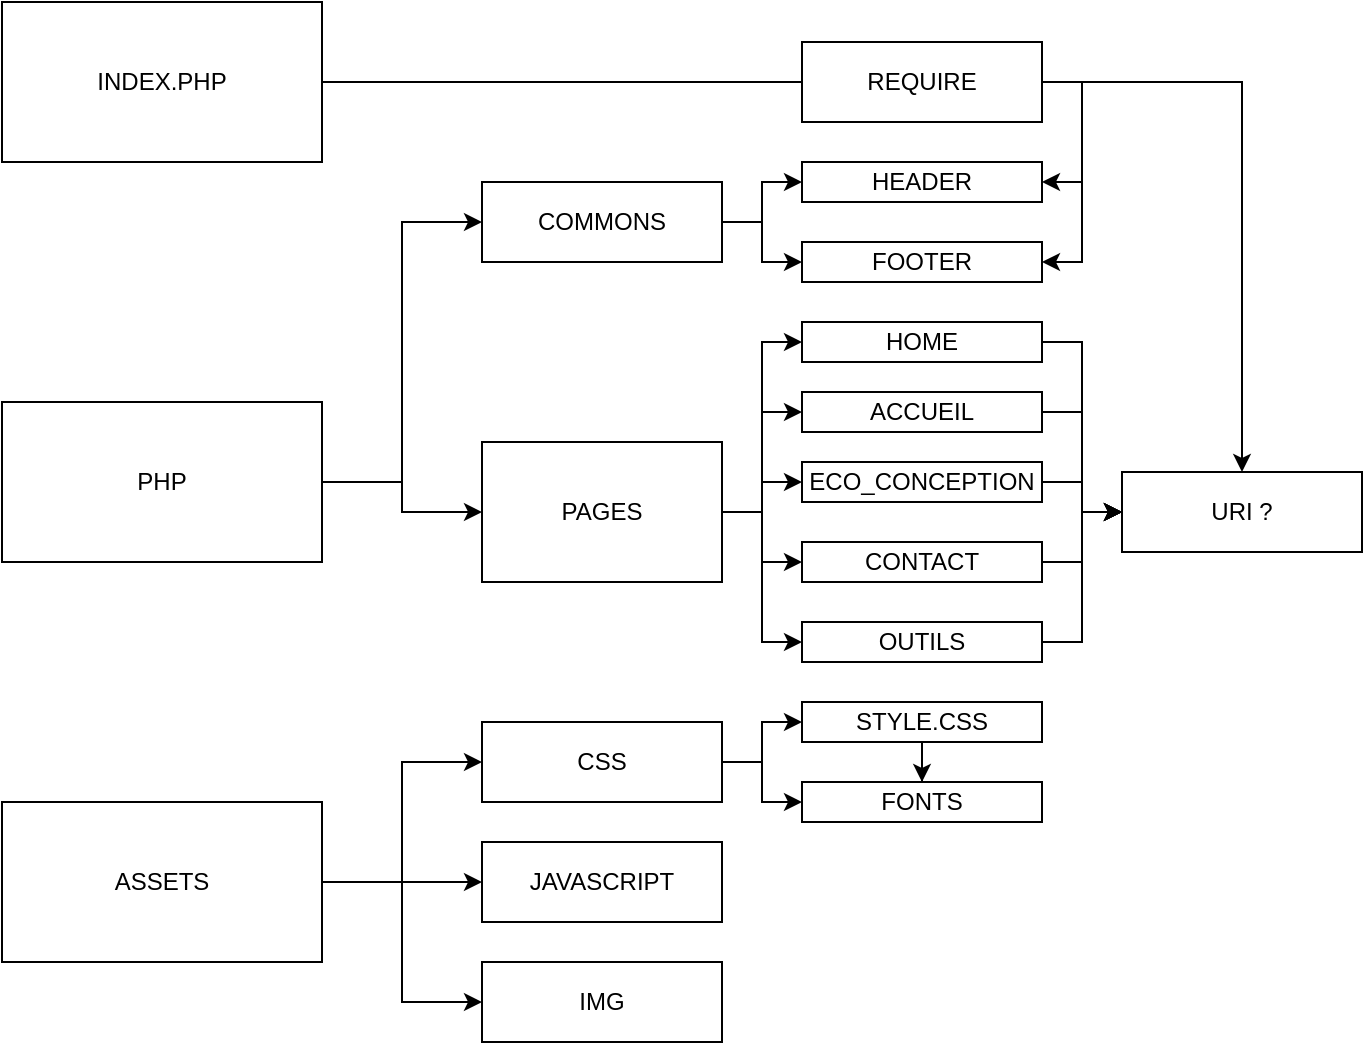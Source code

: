 <mxfile version="14.6.1" type="github">
  <diagram id="prtHgNgQTEPvFCAcTncT" name="Page-1">
    <mxGraphModel dx="981" dy="486" grid="1" gridSize="10" guides="1" tooltips="1" connect="0" arrows="1" fold="1" page="1" pageScale="1" pageWidth="827" pageHeight="600" math="0" shadow="0">
      <root>
        <object label="" id="0">
          <mxCell />
        </object>
        <mxCell id="1" parent="0" />
        <mxCell id="_ItUTuPJGDLVoHyRw4bW-52" style="edgeStyle=orthogonalEdgeStyle;rounded=0;orthogonalLoop=1;jettySize=auto;html=1;entryX=0.5;entryY=0;entryDx=0;entryDy=0;" edge="1" parent="1" source="_ItUTuPJGDLVoHyRw4bW-1" target="_ItUTuPJGDLVoHyRw4bW-45">
          <mxGeometry relative="1" as="geometry" />
        </mxCell>
        <mxCell id="_ItUTuPJGDLVoHyRw4bW-56" style="edgeStyle=orthogonalEdgeStyle;rounded=0;orthogonalLoop=1;jettySize=auto;html=1;entryX=1;entryY=0.5;entryDx=0;entryDy=0;" edge="1" parent="1" source="_ItUTuPJGDLVoHyRw4bW-1" target="_ItUTuPJGDLVoHyRw4bW-25">
          <mxGeometry relative="1" as="geometry" />
        </mxCell>
        <mxCell id="_ItUTuPJGDLVoHyRw4bW-57" style="edgeStyle=orthogonalEdgeStyle;rounded=0;orthogonalLoop=1;jettySize=auto;html=1;entryX=1;entryY=0.5;entryDx=0;entryDy=0;" edge="1" parent="1" source="_ItUTuPJGDLVoHyRw4bW-1" target="_ItUTuPJGDLVoHyRw4bW-26">
          <mxGeometry relative="1" as="geometry" />
        </mxCell>
        <mxCell id="_ItUTuPJGDLVoHyRw4bW-1" value="INDEX.PHP" style="rounded=0;whiteSpace=wrap;html=1;" vertex="1" parent="1">
          <mxGeometry x="40" y="480" width="160" height="80" as="geometry" />
        </mxCell>
        <mxCell id="_ItUTuPJGDLVoHyRw4bW-15" style="edgeStyle=orthogonalEdgeStyle;rounded=0;orthogonalLoop=1;jettySize=auto;html=1;entryX=0;entryY=0.5;entryDx=0;entryDy=0;" edge="1" parent="1" source="_ItUTuPJGDLVoHyRw4bW-2" target="_ItUTuPJGDLVoHyRw4bW-10">
          <mxGeometry relative="1" as="geometry" />
        </mxCell>
        <mxCell id="_ItUTuPJGDLVoHyRw4bW-16" style="edgeStyle=orthogonalEdgeStyle;rounded=0;orthogonalLoop=1;jettySize=auto;html=1;entryX=0;entryY=0.5;entryDx=0;entryDy=0;" edge="1" parent="1" source="_ItUTuPJGDLVoHyRw4bW-2" target="_ItUTuPJGDLVoHyRw4bW-9">
          <mxGeometry relative="1" as="geometry" />
        </mxCell>
        <mxCell id="_ItUTuPJGDLVoHyRw4bW-2" value="PHP" style="rounded=0;whiteSpace=wrap;html=1;" vertex="1" parent="1">
          <mxGeometry x="40" y="680" width="160" height="80" as="geometry" />
        </mxCell>
        <mxCell id="_ItUTuPJGDLVoHyRw4bW-12" style="edgeStyle=orthogonalEdgeStyle;rounded=0;orthogonalLoop=1;jettySize=auto;html=1;entryX=0;entryY=0.5;entryDx=0;entryDy=0;" edge="1" parent="1" source="_ItUTuPJGDLVoHyRw4bW-3" target="_ItUTuPJGDLVoHyRw4bW-5">
          <mxGeometry relative="1" as="geometry">
            <Array as="points">
              <mxPoint x="240" y="920" />
              <mxPoint x="240" y="860" />
            </Array>
          </mxGeometry>
        </mxCell>
        <mxCell id="_ItUTuPJGDLVoHyRw4bW-13" style="edgeStyle=orthogonalEdgeStyle;rounded=0;orthogonalLoop=1;jettySize=auto;html=1;entryX=0;entryY=0.5;entryDx=0;entryDy=0;" edge="1" parent="1" source="_ItUTuPJGDLVoHyRw4bW-3" target="_ItUTuPJGDLVoHyRw4bW-6">
          <mxGeometry relative="1" as="geometry" />
        </mxCell>
        <mxCell id="_ItUTuPJGDLVoHyRw4bW-14" style="edgeStyle=orthogonalEdgeStyle;rounded=0;orthogonalLoop=1;jettySize=auto;html=1;entryX=0;entryY=0.5;entryDx=0;entryDy=0;" edge="1" parent="1" source="_ItUTuPJGDLVoHyRw4bW-3" target="_ItUTuPJGDLVoHyRw4bW-7">
          <mxGeometry relative="1" as="geometry" />
        </mxCell>
        <mxCell id="_ItUTuPJGDLVoHyRw4bW-3" value="ASSETS" style="rounded=0;whiteSpace=wrap;html=1;" vertex="1" parent="1">
          <mxGeometry x="40" y="880" width="160" height="80" as="geometry" />
        </mxCell>
        <mxCell id="_ItUTuPJGDLVoHyRw4bW-20" style="edgeStyle=orthogonalEdgeStyle;rounded=0;orthogonalLoop=1;jettySize=auto;html=1;entryX=0;entryY=0.5;entryDx=0;entryDy=0;" edge="1" parent="1" source="_ItUTuPJGDLVoHyRw4bW-5" target="_ItUTuPJGDLVoHyRw4bW-17">
          <mxGeometry relative="1" as="geometry" />
        </mxCell>
        <mxCell id="_ItUTuPJGDLVoHyRw4bW-21" style="edgeStyle=orthogonalEdgeStyle;rounded=0;orthogonalLoop=1;jettySize=auto;html=1;entryX=0;entryY=0.5;entryDx=0;entryDy=0;" edge="1" parent="1" source="_ItUTuPJGDLVoHyRw4bW-5" target="_ItUTuPJGDLVoHyRw4bW-18">
          <mxGeometry relative="1" as="geometry" />
        </mxCell>
        <mxCell id="_ItUTuPJGDLVoHyRw4bW-5" value="CSS" style="rounded=0;whiteSpace=wrap;html=1;" vertex="1" parent="1">
          <mxGeometry x="280" y="840" width="120" height="40" as="geometry" />
        </mxCell>
        <mxCell id="_ItUTuPJGDLVoHyRw4bW-6" value="JAVASCRIPT" style="rounded=0;whiteSpace=wrap;html=1;" vertex="1" parent="1">
          <mxGeometry x="280" y="900" width="120" height="40" as="geometry" />
        </mxCell>
        <mxCell id="_ItUTuPJGDLVoHyRw4bW-7" value="IMG" style="rounded=0;whiteSpace=wrap;html=1;" vertex="1" parent="1">
          <mxGeometry x="280" y="960" width="120" height="40" as="geometry" />
        </mxCell>
        <mxCell id="_ItUTuPJGDLVoHyRw4bW-29" style="edgeStyle=orthogonalEdgeStyle;rounded=0;orthogonalLoop=1;jettySize=auto;html=1;entryX=0;entryY=0.5;entryDx=0;entryDy=0;" edge="1" parent="1" source="_ItUTuPJGDLVoHyRw4bW-9" target="_ItUTuPJGDLVoHyRw4bW-25">
          <mxGeometry relative="1" as="geometry" />
        </mxCell>
        <mxCell id="_ItUTuPJGDLVoHyRw4bW-30" style="edgeStyle=orthogonalEdgeStyle;rounded=0;orthogonalLoop=1;jettySize=auto;html=1;entryX=0;entryY=0.5;entryDx=0;entryDy=0;" edge="1" parent="1" source="_ItUTuPJGDLVoHyRw4bW-9" target="_ItUTuPJGDLVoHyRw4bW-26">
          <mxGeometry relative="1" as="geometry" />
        </mxCell>
        <mxCell id="_ItUTuPJGDLVoHyRw4bW-9" value="COMMONS" style="rounded=0;whiteSpace=wrap;html=1;" vertex="1" parent="1">
          <mxGeometry x="280" y="570" width="120" height="40" as="geometry" />
        </mxCell>
        <mxCell id="_ItUTuPJGDLVoHyRw4bW-40" style="edgeStyle=orthogonalEdgeStyle;rounded=0;orthogonalLoop=1;jettySize=auto;html=1;entryX=0;entryY=0.5;entryDx=0;entryDy=0;" edge="1" parent="1" source="_ItUTuPJGDLVoHyRw4bW-10" target="_ItUTuPJGDLVoHyRw4bW-39">
          <mxGeometry relative="1" as="geometry" />
        </mxCell>
        <mxCell id="_ItUTuPJGDLVoHyRw4bW-41" style="edgeStyle=orthogonalEdgeStyle;rounded=0;orthogonalLoop=1;jettySize=auto;html=1;entryX=0;entryY=0.5;entryDx=0;entryDy=0;entryPerimeter=0;" edge="1" parent="1" source="_ItUTuPJGDLVoHyRw4bW-10" target="_ItUTuPJGDLVoHyRw4bW-31">
          <mxGeometry relative="1" as="geometry" />
        </mxCell>
        <mxCell id="_ItUTuPJGDLVoHyRw4bW-42" style="edgeStyle=orthogonalEdgeStyle;rounded=0;orthogonalLoop=1;jettySize=auto;html=1;entryX=0;entryY=0.5;entryDx=0;entryDy=0;" edge="1" parent="1" source="_ItUTuPJGDLVoHyRw4bW-10" target="_ItUTuPJGDLVoHyRw4bW-34">
          <mxGeometry relative="1" as="geometry" />
        </mxCell>
        <mxCell id="_ItUTuPJGDLVoHyRw4bW-43" style="edgeStyle=orthogonalEdgeStyle;rounded=0;orthogonalLoop=1;jettySize=auto;html=1;entryX=0;entryY=0.5;entryDx=0;entryDy=0;" edge="1" parent="1" source="_ItUTuPJGDLVoHyRw4bW-10" target="_ItUTuPJGDLVoHyRw4bW-35">
          <mxGeometry relative="1" as="geometry" />
        </mxCell>
        <mxCell id="_ItUTuPJGDLVoHyRw4bW-44" style="edgeStyle=orthogonalEdgeStyle;rounded=0;orthogonalLoop=1;jettySize=auto;html=1;entryX=0;entryY=0.5;entryDx=0;entryDy=0;" edge="1" parent="1" source="_ItUTuPJGDLVoHyRw4bW-10" target="_ItUTuPJGDLVoHyRw4bW-38">
          <mxGeometry relative="1" as="geometry" />
        </mxCell>
        <mxCell id="_ItUTuPJGDLVoHyRw4bW-10" value="PAGES" style="rounded=0;whiteSpace=wrap;html=1;" vertex="1" parent="1">
          <mxGeometry x="280" y="700" width="120" height="70" as="geometry" />
        </mxCell>
        <mxCell id="_ItUTuPJGDLVoHyRw4bW-24" style="edgeStyle=orthogonalEdgeStyle;rounded=0;orthogonalLoop=1;jettySize=auto;html=1;" edge="1" parent="1" source="_ItUTuPJGDLVoHyRw4bW-17" target="_ItUTuPJGDLVoHyRw4bW-18">
          <mxGeometry relative="1" as="geometry" />
        </mxCell>
        <mxCell id="_ItUTuPJGDLVoHyRw4bW-17" value="STYLE.CSS" style="rounded=0;whiteSpace=wrap;html=1;" vertex="1" parent="1">
          <mxGeometry x="440" y="830" width="120" height="20" as="geometry" />
        </mxCell>
        <mxCell id="_ItUTuPJGDLVoHyRw4bW-18" value="FONTS" style="rounded=0;whiteSpace=wrap;html=1;" vertex="1" parent="1">
          <mxGeometry x="440" y="870" width="120" height="20" as="geometry" />
        </mxCell>
        <mxCell id="_ItUTuPJGDLVoHyRw4bW-25" value="HEADER" style="rounded=0;whiteSpace=wrap;html=1;" vertex="1" parent="1">
          <mxGeometry x="440" y="560" width="120" height="20" as="geometry" />
        </mxCell>
        <mxCell id="_ItUTuPJGDLVoHyRw4bW-26" value="FOOTER" style="rounded=0;whiteSpace=wrap;html=1;" vertex="1" parent="1">
          <mxGeometry x="440" y="600" width="120" height="20" as="geometry" />
        </mxCell>
        <mxCell id="_ItUTuPJGDLVoHyRw4bW-47" style="edgeStyle=orthogonalEdgeStyle;rounded=0;orthogonalLoop=1;jettySize=auto;html=1;entryX=0;entryY=0.5;entryDx=0;entryDy=0;" edge="1" parent="1" source="_ItUTuPJGDLVoHyRw4bW-31" target="_ItUTuPJGDLVoHyRw4bW-45">
          <mxGeometry relative="1" as="geometry" />
        </mxCell>
        <mxCell id="_ItUTuPJGDLVoHyRw4bW-31" value="ACCUEIL" style="rounded=0;whiteSpace=wrap;html=1;" vertex="1" parent="1">
          <mxGeometry x="440" y="675" width="120" height="20" as="geometry" />
        </mxCell>
        <mxCell id="_ItUTuPJGDLVoHyRw4bW-48" style="edgeStyle=orthogonalEdgeStyle;rounded=0;orthogonalLoop=1;jettySize=auto;html=1;entryX=0;entryY=0.5;entryDx=0;entryDy=0;" edge="1" parent="1" source="_ItUTuPJGDLVoHyRw4bW-34" target="_ItUTuPJGDLVoHyRw4bW-45">
          <mxGeometry relative="1" as="geometry" />
        </mxCell>
        <mxCell id="_ItUTuPJGDLVoHyRw4bW-34" value="ECO_CONCEPTION" style="rounded=0;whiteSpace=wrap;html=1;" vertex="1" parent="1">
          <mxGeometry x="440" y="710" width="120" height="20" as="geometry" />
        </mxCell>
        <mxCell id="_ItUTuPJGDLVoHyRw4bW-49" style="edgeStyle=orthogonalEdgeStyle;rounded=0;orthogonalLoop=1;jettySize=auto;html=1;entryX=0;entryY=0.5;entryDx=0;entryDy=0;" edge="1" parent="1" source="_ItUTuPJGDLVoHyRw4bW-35" target="_ItUTuPJGDLVoHyRw4bW-45">
          <mxGeometry relative="1" as="geometry" />
        </mxCell>
        <mxCell id="_ItUTuPJGDLVoHyRw4bW-35" value="CONTACT" style="rounded=0;whiteSpace=wrap;html=1;" vertex="1" parent="1">
          <mxGeometry x="440" y="750" width="120" height="20" as="geometry" />
        </mxCell>
        <mxCell id="_ItUTuPJGDLVoHyRw4bW-51" style="edgeStyle=orthogonalEdgeStyle;rounded=0;orthogonalLoop=1;jettySize=auto;html=1;entryX=0;entryY=0.5;entryDx=0;entryDy=0;" edge="1" parent="1" source="_ItUTuPJGDLVoHyRw4bW-38" target="_ItUTuPJGDLVoHyRw4bW-45">
          <mxGeometry relative="1" as="geometry">
            <mxPoint x="580" y="740" as="targetPoint" />
          </mxGeometry>
        </mxCell>
        <mxCell id="_ItUTuPJGDLVoHyRw4bW-38" value="OUTILS" style="rounded=0;whiteSpace=wrap;html=1;" vertex="1" parent="1">
          <mxGeometry x="440" y="790" width="120" height="20" as="geometry" />
        </mxCell>
        <mxCell id="_ItUTuPJGDLVoHyRw4bW-46" style="edgeStyle=orthogonalEdgeStyle;rounded=0;orthogonalLoop=1;jettySize=auto;html=1;entryX=0;entryY=0.5;entryDx=0;entryDy=0;" edge="1" parent="1" source="_ItUTuPJGDLVoHyRw4bW-39" target="_ItUTuPJGDLVoHyRw4bW-45">
          <mxGeometry relative="1" as="geometry" />
        </mxCell>
        <mxCell id="_ItUTuPJGDLVoHyRw4bW-39" value="HOME" style="rounded=0;whiteSpace=wrap;html=1;" vertex="1" parent="1">
          <mxGeometry x="440" y="640" width="120" height="20" as="geometry" />
        </mxCell>
        <mxCell id="_ItUTuPJGDLVoHyRw4bW-45" value="URI ?" style="rounded=0;whiteSpace=wrap;html=1;" vertex="1" parent="1">
          <mxGeometry x="600" y="715" width="120" height="40" as="geometry" />
        </mxCell>
        <mxCell id="_ItUTuPJGDLVoHyRw4bW-58" value="REQUIRE" style="rounded=0;whiteSpace=wrap;html=1;" vertex="1" parent="1">
          <mxGeometry x="440" y="500" width="120" height="40" as="geometry" />
        </mxCell>
      </root>
    </mxGraphModel>
  </diagram>
</mxfile>
